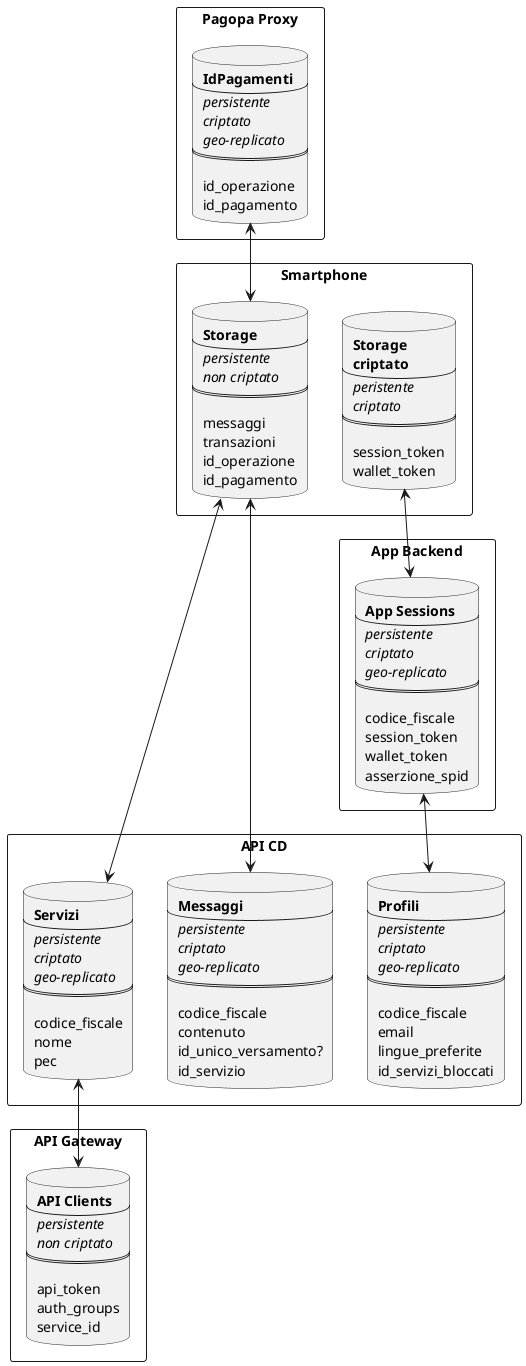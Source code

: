 @startuml

rectangle Smartphone {
  database db_smartphone [
    <b>Storage</b>
    ---
    <i>persistente</i>
    <i>non criptato</i>
    ===

    messaggi
    transazioni
    id_operazione
    id_pagamento
  ]

  database db_smartphone_enc [
    <b>Storage</b>
    <b>criptato</b>
    ---
    <i>peristente</i>
    <i>criptato</i>
    ===

    session_token
    wallet_token
  ]

}

rectangle "API Gateway" {
  database db_apigw_clients [
    <b>API Clients</b>
    ---
    <i>persistente</i>
    <i>non criptato</i>
    ===

    api_token
    auth_groups
    service_id
  ]
}

rectangle "App Backend" {
  database db_backend_session [
    <b>App Sessions</b>
    ---
    <i>persistente</i>
    <i>criptato</i>
    <i>geo-replicato</i>
    ===

    codice_fiscale
    session_token
    wallet_token
    asserzione_spid
  ]
}

rectangle "Pagopa Proxy" {
  database db_pagopaproxy [
    <b>IdPagamenti</b>
    ---
    <i>persistente</i>
    <i>criptato</i>
    <i>geo-replicato</i>
    ===

    id_operazione
    id_pagamento
  ]
}

rectangle "API CD" {

  database db_messaggi [
    <b>Messaggi</b>
    ---
    <i>persistente</i>
    <i>criptato</i>
    <i>geo-replicato</i>
    ===

    codice_fiscale
    contenuto
    id_unico_versamento?
    id_servizio
  ]

  database db_profili [
    <b>Profili</b>
    ---
    <i>persistente</i>
    <i>criptato</i>
    <i>geo-replicato</i>
    ===

    codice_fiscale
    email
    lingue_preferite
    id_servizi_bloccati
  ]

  database db_servizi [
    <b>Servizi</b>
    ---
    <i>persistente</i>
    <i>criptato</i>
    <i>geo-replicato</i>
    ===

    codice_fiscale
    nome
    pec
  ]

}

db_smartphone <--> db_messaggi
db_smartphone <--> db_servizi
db_smartphone <-u-> db_pagopaproxy

db_smartphone_enc <--> db_backend_session

db_backend_session <--> db_profili

db_apigw_clients <-u-> db_servizi

@enduml